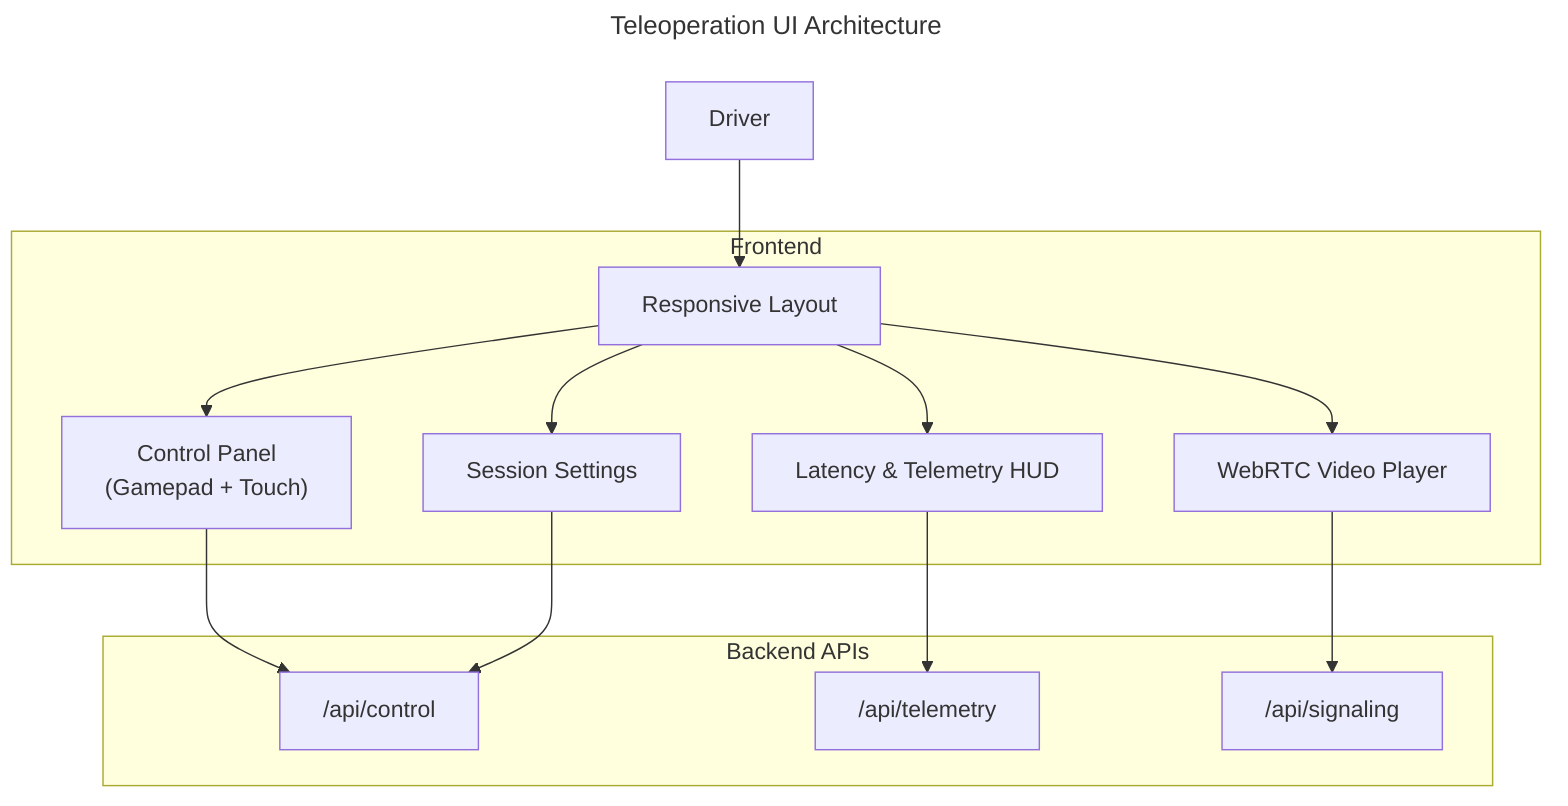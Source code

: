 ---
title: Teleoperation UI Architecture
---
flowchart TD
    subgraph Frontend[Frontend]
        Layout["Responsive Layout"]
        ControlPanel["Control Panel\n(Gamepad + Touch)"]
        VideoPlayer["WebRTC Video Player"]
        MetricsHUD["Latency & Telemetry HUD"]
        Settings["Session Settings"]
    end
    subgraph Backend[Backend APIs]
        ControlAPI["/api/control"]
        TelemetryAPI["/api/telemetry"]
        VideoSignaling["/api/signaling"]
    end
    User["Driver"]
    User --> Layout
    Layout --> ControlPanel
    Layout --> VideoPlayer
    Layout --> MetricsHUD
    Layout --> Settings
    ControlPanel --> ControlAPI
    Settings --> ControlAPI
    MetricsHUD --> TelemetryAPI
    VideoPlayer --> VideoSignaling